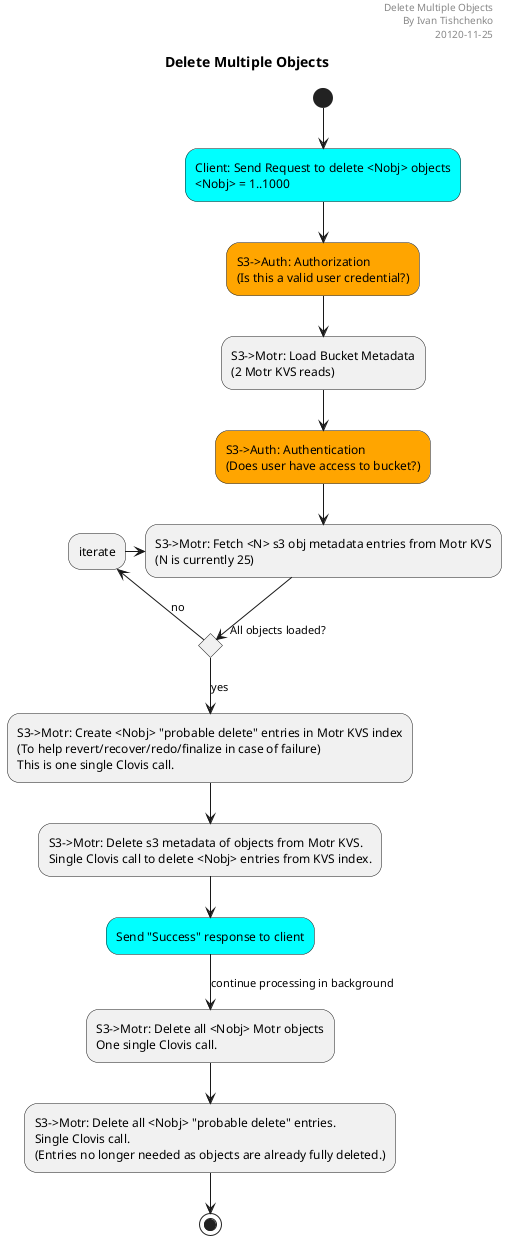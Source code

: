 @startuml

header Delete Multiple Objects\n By Ivan Tishchenko\n 20120-11-25

title Delete Multiple Objects

skinparam activity {
  BackgroundColor<< Client >> Cyan
  BackgroundColor<< Auth >> Orange
}

(*) --> "Client: Send Request to delete <Nobj> objects\n<Nobj> = 1..1000" << Client >>
--> S3->Auth: Authorization\n(Is this a valid user credential?) << Auth >>
--> "S3->Motr: Load Bucket Metadata\n(2 Motr KVS reads)"
--> "S3->Auth: Authentication\n(Does user have access to bucket?)" << Auth >>
--> S3->Motr: Fetch <N> s3 obj metadata entries from Motr KVS\n(N is currently 25)
if "All objects loaded?" then
 -->[no] iterate
 -> S3->Motr: Fetch <N> s3 obj metadata entries from Motr KVS\n(N is currently 25)
else
 -->[yes] S3->Motr: Create <Nobj> "probable delete" entries in Motr KVS index\n(To help revert/recover/redo/finalize in case of failure)\nThis is one single Clovis call.
 --> S3->Motr: Delete s3 metadata of objects from Motr KVS.\nSingle Clovis call to delete <Nobj> entries from KVS index.
 --> Send "Success" response to client << Client >>
 --> [continue processing in background] S3->Motr: Delete all <Nobj> Motr objects\nOne single Clovis call.
 --> S3->Motr: Delete all <Nobj> "probable delete" entries.\nSingle Clovis call.\n(Entries no longer needed as objects are already fully deleted.)
 --> (*)
endif

@enduml
